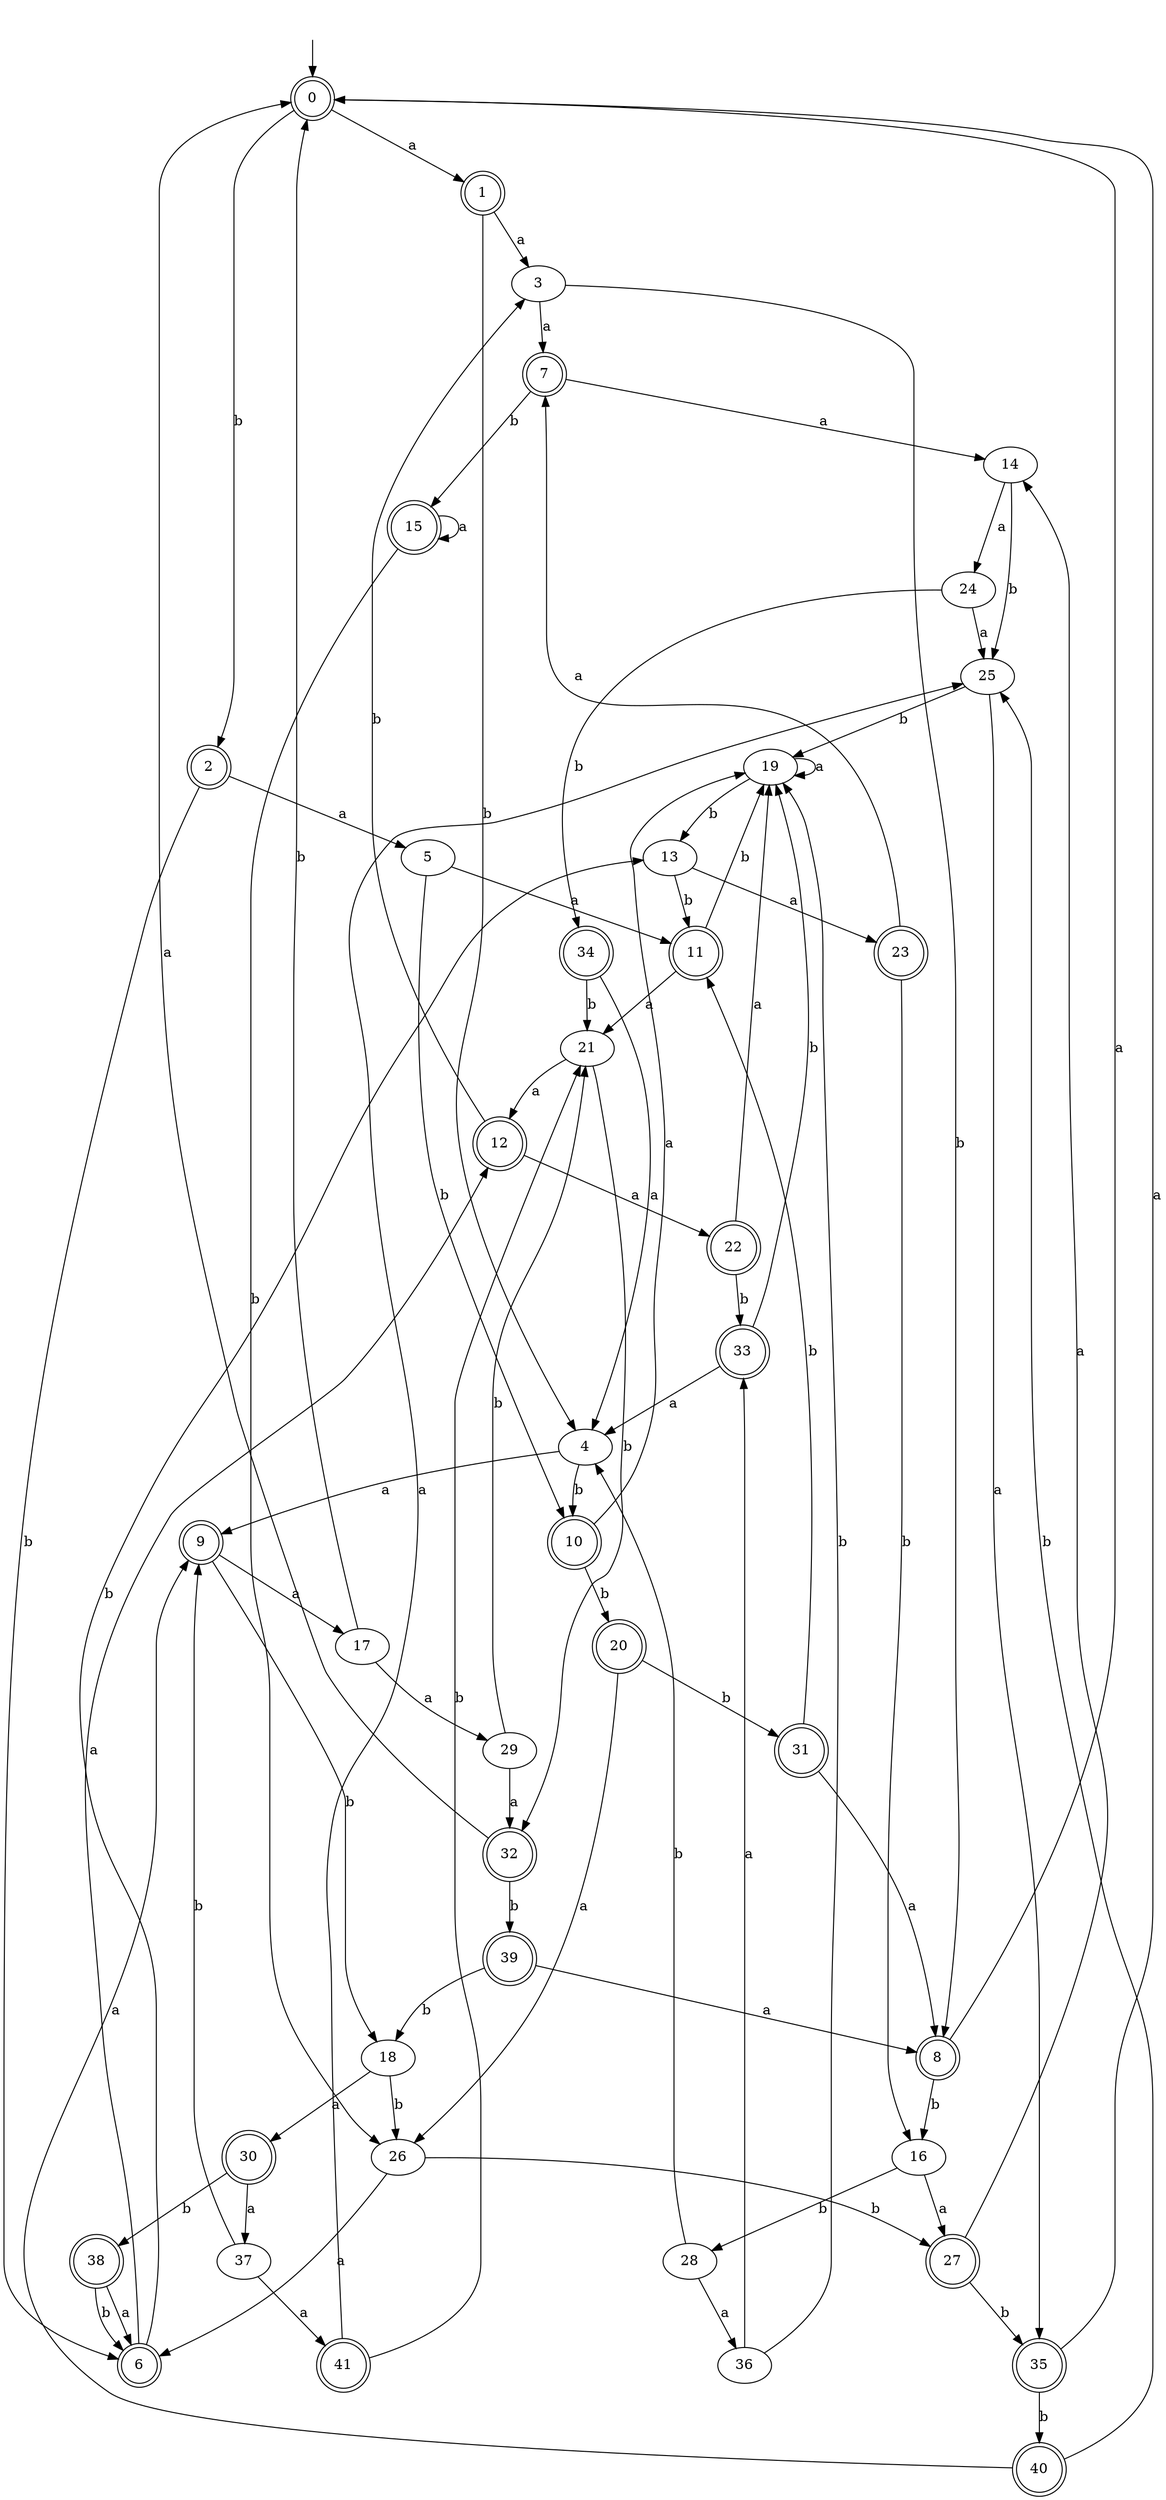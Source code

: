 digraph RandomDFA {
  __start0 [label="", shape=none];
  __start0 -> 0 [label=""];
  0 [shape=circle] [shape=doublecircle]
  0 -> 1 [label="a"]
  0 -> 2 [label="b"]
  1 [shape=doublecircle]
  1 -> 3 [label="a"]
  1 -> 4 [label="b"]
  2 [shape=doublecircle]
  2 -> 5 [label="a"]
  2 -> 6 [label="b"]
  3
  3 -> 7 [label="a"]
  3 -> 8 [label="b"]
  4
  4 -> 9 [label="a"]
  4 -> 10 [label="b"]
  5
  5 -> 11 [label="a"]
  5 -> 10 [label="b"]
  6 [shape=doublecircle]
  6 -> 12 [label="a"]
  6 -> 13 [label="b"]
  7 [shape=doublecircle]
  7 -> 14 [label="a"]
  7 -> 15 [label="b"]
  8 [shape=doublecircle]
  8 -> 0 [label="a"]
  8 -> 16 [label="b"]
  9 [shape=doublecircle]
  9 -> 17 [label="a"]
  9 -> 18 [label="b"]
  10 [shape=doublecircle]
  10 -> 19 [label="a"]
  10 -> 20 [label="b"]
  11 [shape=doublecircle]
  11 -> 21 [label="a"]
  11 -> 19 [label="b"]
  12 [shape=doublecircle]
  12 -> 22 [label="a"]
  12 -> 3 [label="b"]
  13
  13 -> 23 [label="a"]
  13 -> 11 [label="b"]
  14
  14 -> 24 [label="a"]
  14 -> 25 [label="b"]
  15 [shape=doublecircle]
  15 -> 15 [label="a"]
  15 -> 26 [label="b"]
  16
  16 -> 27 [label="a"]
  16 -> 28 [label="b"]
  17
  17 -> 29 [label="a"]
  17 -> 0 [label="b"]
  18
  18 -> 30 [label="a"]
  18 -> 26 [label="b"]
  19
  19 -> 19 [label="a"]
  19 -> 13 [label="b"]
  20 [shape=doublecircle]
  20 -> 26 [label="a"]
  20 -> 31 [label="b"]
  21
  21 -> 12 [label="a"]
  21 -> 32 [label="b"]
  22 [shape=doublecircle]
  22 -> 19 [label="a"]
  22 -> 33 [label="b"]
  23 [shape=doublecircle]
  23 -> 7 [label="a"]
  23 -> 16 [label="b"]
  24
  24 -> 25 [label="a"]
  24 -> 34 [label="b"]
  25
  25 -> 35 [label="a"]
  25 -> 19 [label="b"]
  26
  26 -> 6 [label="a"]
  26 -> 27 [label="b"]
  27 [shape=doublecircle]
  27 -> 14 [label="a"]
  27 -> 35 [label="b"]
  28
  28 -> 36 [label="a"]
  28 -> 4 [label="b"]
  29
  29 -> 32 [label="a"]
  29 -> 21 [label="b"]
  30 [shape=doublecircle]
  30 -> 37 [label="a"]
  30 -> 38 [label="b"]
  31 [shape=doublecircle]
  31 -> 8 [label="a"]
  31 -> 11 [label="b"]
  32 [shape=doublecircle]
  32 -> 0 [label="a"]
  32 -> 39 [label="b"]
  33 [shape=doublecircle]
  33 -> 4 [label="a"]
  33 -> 19 [label="b"]
  34 [shape=doublecircle]
  34 -> 4 [label="a"]
  34 -> 21 [label="b"]
  35 [shape=doublecircle]
  35 -> 0 [label="a"]
  35 -> 40 [label="b"]
  36
  36 -> 33 [label="a"]
  36 -> 19 [label="b"]
  37
  37 -> 41 [label="a"]
  37 -> 9 [label="b"]
  38 [shape=doublecircle]
  38 -> 6 [label="a"]
  38 -> 6 [label="b"]
  39 [shape=doublecircle]
  39 -> 8 [label="a"]
  39 -> 18 [label="b"]
  40 [shape=doublecircle]
  40 -> 9 [label="a"]
  40 -> 25 [label="b"]
  41 [shape=doublecircle]
  41 -> 25 [label="a"]
  41 -> 21 [label="b"]
}
